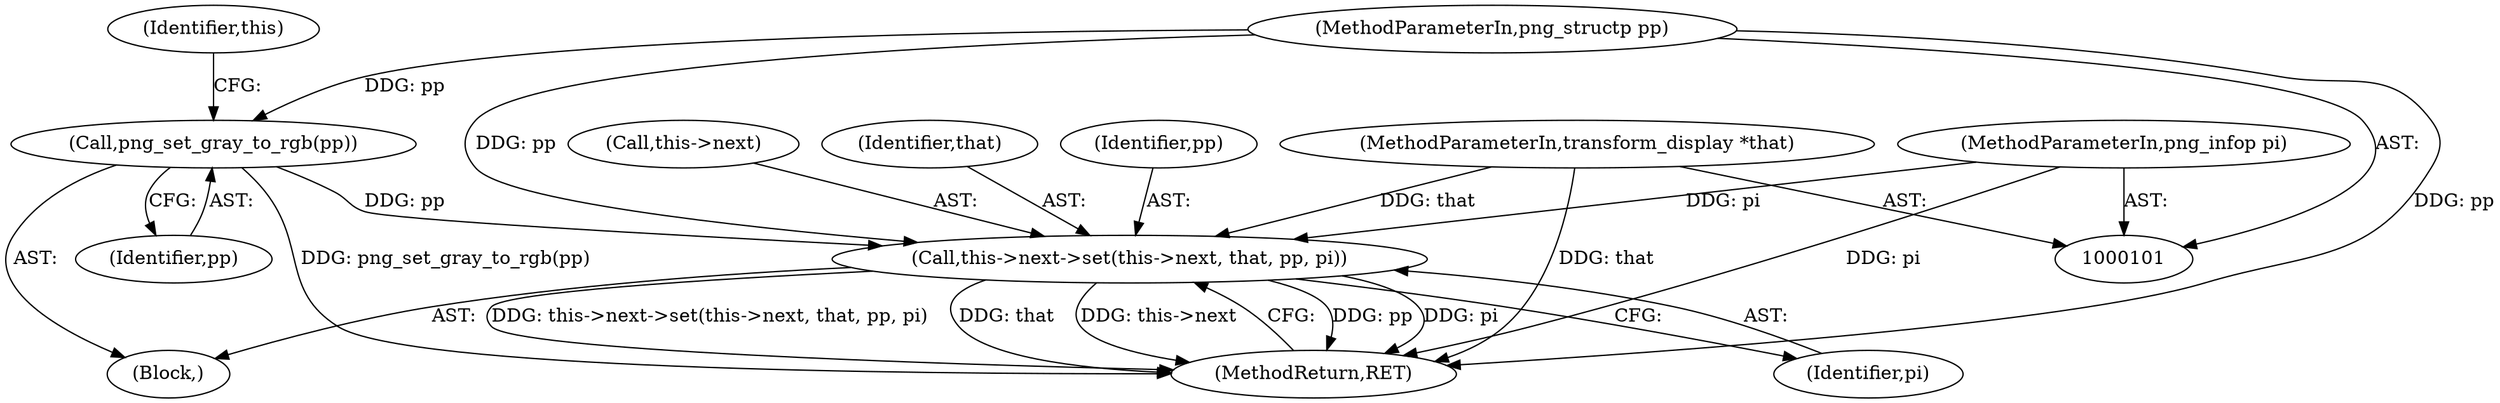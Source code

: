 digraph "0_Android_9d4853418ab2f754c2b63e091c29c5529b8b86ca_71@pointer" {
"1000109" [label="(Call,this->next->set(this->next, that, pp, pi))"];
"1000103" [label="(MethodParameterIn,transform_display *that)"];
"1000107" [label="(Call,png_set_gray_to_rgb(pp))"];
"1000104" [label="(MethodParameterIn,png_structp pp)"];
"1000105" [label="(MethodParameterIn,png_infop pi)"];
"1000108" [label="(Identifier,pp)"];
"1000104" [label="(MethodParameterIn,png_structp pp)"];
"1000105" [label="(MethodParameterIn,png_infop pi)"];
"1000103" [label="(MethodParameterIn,transform_display *that)"];
"1000110" [label="(Call,this->next)"];
"1000109" [label="(Call,this->next->set(this->next, that, pp, pi))"];
"1000107" [label="(Call,png_set_gray_to_rgb(pp))"];
"1000116" [label="(MethodReturn,RET)"];
"1000106" [label="(Block,)"];
"1000111" [label="(Identifier,this)"];
"1000113" [label="(Identifier,that)"];
"1000115" [label="(Identifier,pi)"];
"1000114" [label="(Identifier,pp)"];
"1000109" -> "1000106"  [label="AST: "];
"1000109" -> "1000115"  [label="CFG: "];
"1000110" -> "1000109"  [label="AST: "];
"1000113" -> "1000109"  [label="AST: "];
"1000114" -> "1000109"  [label="AST: "];
"1000115" -> "1000109"  [label="AST: "];
"1000116" -> "1000109"  [label="CFG: "];
"1000109" -> "1000116"  [label="DDG: pp"];
"1000109" -> "1000116"  [label="DDG: pi"];
"1000109" -> "1000116"  [label="DDG: this->next->set(this->next, that, pp, pi)"];
"1000109" -> "1000116"  [label="DDG: that"];
"1000109" -> "1000116"  [label="DDG: this->next"];
"1000103" -> "1000109"  [label="DDG: that"];
"1000107" -> "1000109"  [label="DDG: pp"];
"1000104" -> "1000109"  [label="DDG: pp"];
"1000105" -> "1000109"  [label="DDG: pi"];
"1000103" -> "1000101"  [label="AST: "];
"1000103" -> "1000116"  [label="DDG: that"];
"1000107" -> "1000106"  [label="AST: "];
"1000107" -> "1000108"  [label="CFG: "];
"1000108" -> "1000107"  [label="AST: "];
"1000111" -> "1000107"  [label="CFG: "];
"1000107" -> "1000116"  [label="DDG: png_set_gray_to_rgb(pp)"];
"1000104" -> "1000107"  [label="DDG: pp"];
"1000104" -> "1000101"  [label="AST: "];
"1000104" -> "1000116"  [label="DDG: pp"];
"1000105" -> "1000101"  [label="AST: "];
"1000105" -> "1000116"  [label="DDG: pi"];
}
